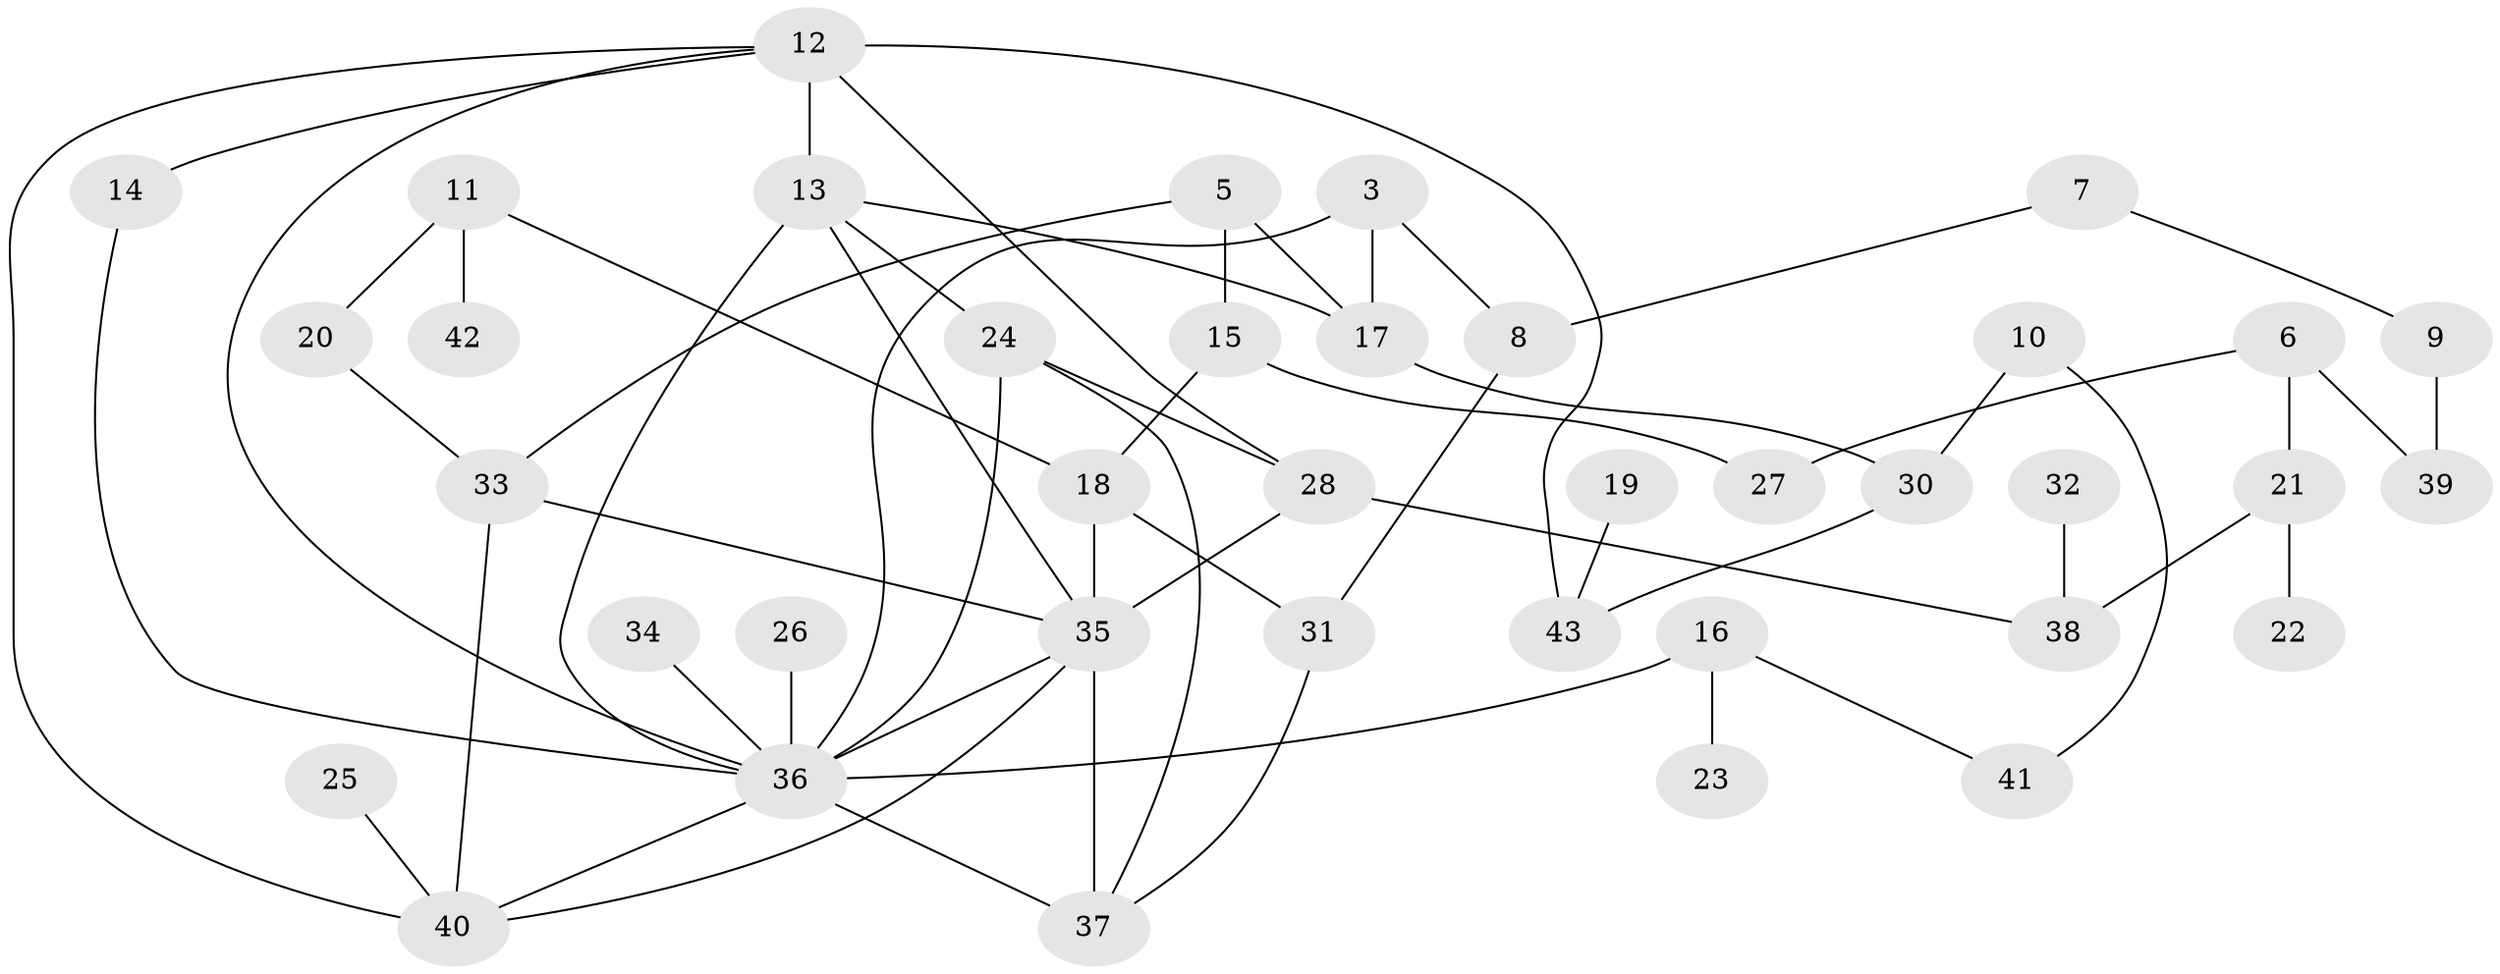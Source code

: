 // original degree distribution, {3: 0.23529411764705882, 5: 0.07058823529411765, 2: 0.27058823529411763, 0: 0.03529411764705882, 1: 0.23529411764705882, 4: 0.12941176470588237, 6: 0.011764705882352941, 8: 0.011764705882352941}
// Generated by graph-tools (version 1.1) at 2025/00/03/09/25 03:00:51]
// undirected, 39 vertices, 59 edges
graph export_dot {
graph [start="1"]
  node [color=gray90,style=filled];
  3;
  5;
  6;
  7;
  8;
  9;
  10;
  11;
  12;
  13;
  14;
  15;
  16;
  17;
  18;
  19;
  20;
  21;
  22;
  23;
  24;
  25;
  26;
  27;
  28;
  30;
  31;
  32;
  33;
  34;
  35;
  36;
  37;
  38;
  39;
  40;
  41;
  42;
  43;
  3 -- 8 [weight=1.0];
  3 -- 17 [weight=1.0];
  3 -- 36 [weight=1.0];
  5 -- 15 [weight=1.0];
  5 -- 17 [weight=1.0];
  5 -- 33 [weight=1.0];
  6 -- 21 [weight=1.0];
  6 -- 27 [weight=1.0];
  6 -- 39 [weight=1.0];
  7 -- 8 [weight=1.0];
  7 -- 9 [weight=1.0];
  8 -- 31 [weight=1.0];
  9 -- 39 [weight=1.0];
  10 -- 30 [weight=1.0];
  10 -- 41 [weight=1.0];
  11 -- 18 [weight=1.0];
  11 -- 20 [weight=1.0];
  11 -- 42 [weight=1.0];
  12 -- 13 [weight=2.0];
  12 -- 14 [weight=1.0];
  12 -- 28 [weight=1.0];
  12 -- 36 [weight=1.0];
  12 -- 40 [weight=1.0];
  12 -- 43 [weight=1.0];
  13 -- 17 [weight=1.0];
  13 -- 24 [weight=1.0];
  13 -- 35 [weight=1.0];
  13 -- 36 [weight=2.0];
  14 -- 36 [weight=1.0];
  15 -- 18 [weight=1.0];
  15 -- 27 [weight=1.0];
  16 -- 23 [weight=1.0];
  16 -- 36 [weight=2.0];
  16 -- 41 [weight=1.0];
  17 -- 30 [weight=1.0];
  18 -- 31 [weight=2.0];
  18 -- 35 [weight=1.0];
  19 -- 43 [weight=1.0];
  20 -- 33 [weight=1.0];
  21 -- 22 [weight=1.0];
  21 -- 38 [weight=1.0];
  24 -- 28 [weight=1.0];
  24 -- 36 [weight=1.0];
  24 -- 37 [weight=1.0];
  25 -- 40 [weight=1.0];
  26 -- 36 [weight=1.0];
  28 -- 35 [weight=1.0];
  28 -- 38 [weight=1.0];
  30 -- 43 [weight=1.0];
  31 -- 37 [weight=1.0];
  32 -- 38 [weight=1.0];
  33 -- 35 [weight=1.0];
  33 -- 40 [weight=1.0];
  34 -- 36 [weight=1.0];
  35 -- 36 [weight=1.0];
  35 -- 37 [weight=2.0];
  35 -- 40 [weight=1.0];
  36 -- 37 [weight=1.0];
  36 -- 40 [weight=1.0];
}
